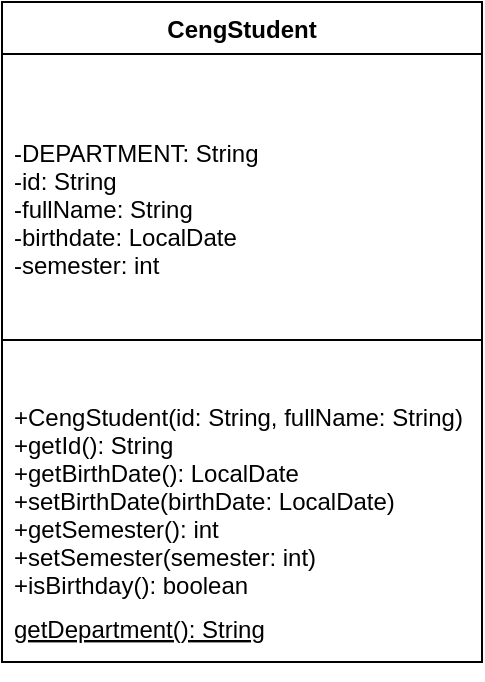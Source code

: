 <mxfile version="20.8.1" type="github">
  <diagram id="7s7Kx525giFVozBd7iyc" name="Sayfa -1">
    <mxGraphModel dx="1387" dy="756" grid="1" gridSize="10" guides="1" tooltips="1" connect="1" arrows="1" fold="1" page="1" pageScale="1" pageWidth="827" pageHeight="1169" math="0" shadow="0">
      <root>
        <mxCell id="0" />
        <mxCell id="1" parent="0" />
        <mxCell id="1r1zmwSj_Dzjw10tYjgr-10" value="CengStudent" style="swimlane;fontStyle=1;align=center;verticalAlign=top;childLayout=stackLayout;horizontal=1;startSize=26;horizontalStack=0;resizeParent=1;resizeParentMax=0;resizeLast=0;collapsible=1;marginBottom=0;" vertex="1" parent="1">
          <mxGeometry x="170" y="10" width="240" height="330" as="geometry" />
        </mxCell>
        <mxCell id="1r1zmwSj_Dzjw10tYjgr-11" value="-DEPARTMENT: String&#xa;-id: String&#xa;-fullName: String&#xa;-birthdate: LocalDate&#xa;-semester: int" style="text;strokeColor=none;fillColor=none;align=left;verticalAlign=top;spacingLeft=4;spacingRight=4;overflow=hidden;rotatable=0;points=[[0,0.5],[1,0.5]];portConstraint=eastwest;" vertex="1" parent="1">
          <mxGeometry x="170" y="72" width="240" height="114" as="geometry" />
        </mxCell>
        <mxCell id="1r1zmwSj_Dzjw10tYjgr-12" value="" style="line;strokeWidth=1;fillColor=none;align=left;verticalAlign=middle;spacingTop=-1;spacingLeft=3;spacingRight=3;rotatable=0;labelPosition=right;points=[];portConstraint=eastwest;strokeColor=inherit;" vertex="1" parent="1">
          <mxGeometry x="170" y="154" width="240" height="50" as="geometry" />
        </mxCell>
        <mxCell id="1r1zmwSj_Dzjw10tYjgr-13" value="+CengStudent(id: String, fullName: String)&#xa;+getId(): String&#xa;+getBirthDate(): LocalDate&#xa;+setBirthDate(birthDate: LocalDate)&#xa;+getSemester(): int&#xa;+setSemester(semester: int)&#xa;+isBirthday(): boolean " style="text;strokeColor=none;fillColor=none;align=left;verticalAlign=top;spacingLeft=4;spacingRight=4;overflow=hidden;rotatable=0;points=[[0,0.5],[1,0.5]];portConstraint=eastwest;" vertex="1" parent="1">
          <mxGeometry x="170" y="204" width="240" height="106" as="geometry" />
        </mxCell>
        <mxCell id="1r1zmwSj_Dzjw10tYjgr-14" value="getDepartment(): String" style="text;strokeColor=none;fillColor=none;align=left;verticalAlign=top;spacingLeft=4;spacingRight=4;overflow=hidden;rotatable=0;points=[[0,0.5],[1,0.5]];portConstraint=eastwest;fontStyle=4" vertex="1" parent="1">
          <mxGeometry x="170" y="310" width="240" height="36" as="geometry" />
        </mxCell>
      </root>
    </mxGraphModel>
  </diagram>
</mxfile>
